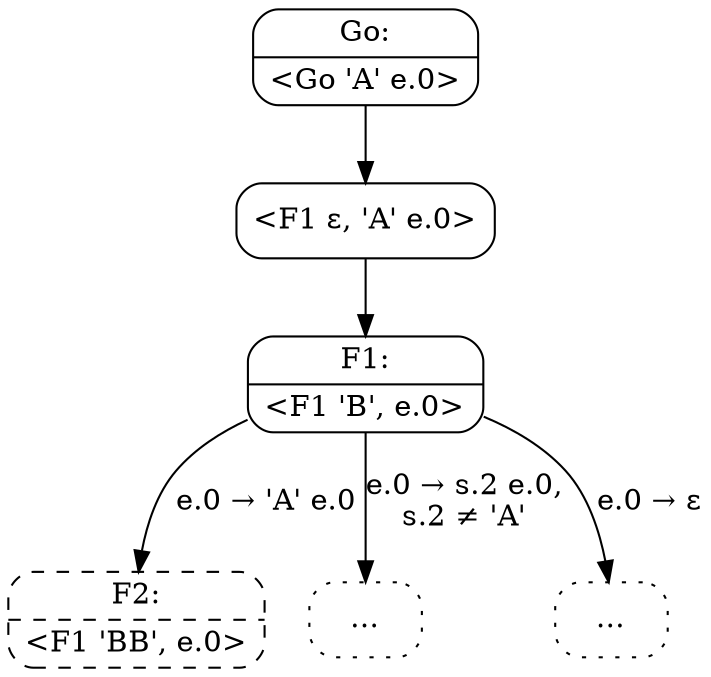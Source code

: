 digraph {
  node [shape=box, style=rounded];

  C0 [shape=record, label="{Go:|\<Go 'A' e.0\>}"];
  C1 [label="<F1 ε, 'A' e.0>"];
  C0 -> C1;
  C2 [shape=record, label="{F1:|\<F1 'B', e.0\>}"];
  C1 -> C2;
  C3 [shape=record, label="{F2:|\<F1 'BB', e.0\>}", style="rounded, dashed"];
  C2 -> C3 [label="e.0 → 'A' e.0"];
  C4 [label="…", style="rounded,dotted"];
  C2 -> C4 [label="e.0 → s.2 e.0,\ns.2 ≠ 'A'"];
  C5 [label="…", style="rounded,dotted"];
  C2 -> C5 [label="e.0 → ε"];
}
